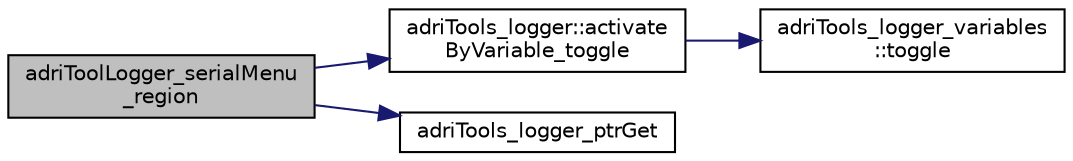 digraph "adriToolLogger_serialMenu_region"
{
 // LATEX_PDF_SIZE
  edge [fontname="Helvetica",fontsize="10",labelfontname="Helvetica",labelfontsize="10"];
  node [fontname="Helvetica",fontsize="10",shape=record];
  rankdir="LR";
  Node1 [label="adriToolLogger_serialMenu\l_region",height=0.2,width=0.4,color="black", fillcolor="grey75", style="filled", fontcolor="black",tooltip="fonction pour le keyboard, active/desactive totalement la region voullu"];
  Node1 -> Node2 [color="midnightblue",fontsize="10",style="solid",fontname="Helvetica"];
  Node2 [label="adriTools_logger::activate\lByVariable_toggle",height=0.2,width=0.4,color="black", fillcolor="white", style="filled",URL="$classadri_tools__logger.html#a1d80d7eea79fdef03e7bc6baec2b2757",tooltip="active/desactive totalement la region voullu"];
  Node2 -> Node3 [color="midnightblue",fontsize="10",style="solid",fontname="Helvetica"];
  Node3 [label="adriTools_logger_variables\l::toggle",height=0.2,width=0.4,color="black", fillcolor="white", style="filled",URL="$classadri_tools__logger__variables.html#a05688bf23fa466a48a15ac67399b51a9",tooltip="active/desactive totalement la region"];
  Node1 -> Node4 [color="midnightblue",fontsize="10",style="solid",fontname="Helvetica"];
  Node4 [label="adriTools_logger_ptrGet",height=0.2,width=0.4,color="black", fillcolor="white", style="filled",URL="$logger_8cpp.html#ab531df7c4434211479c7647d94841074",tooltip="ptr ver la dernierre instance de la classe \"adriTools_logger\""];
}
